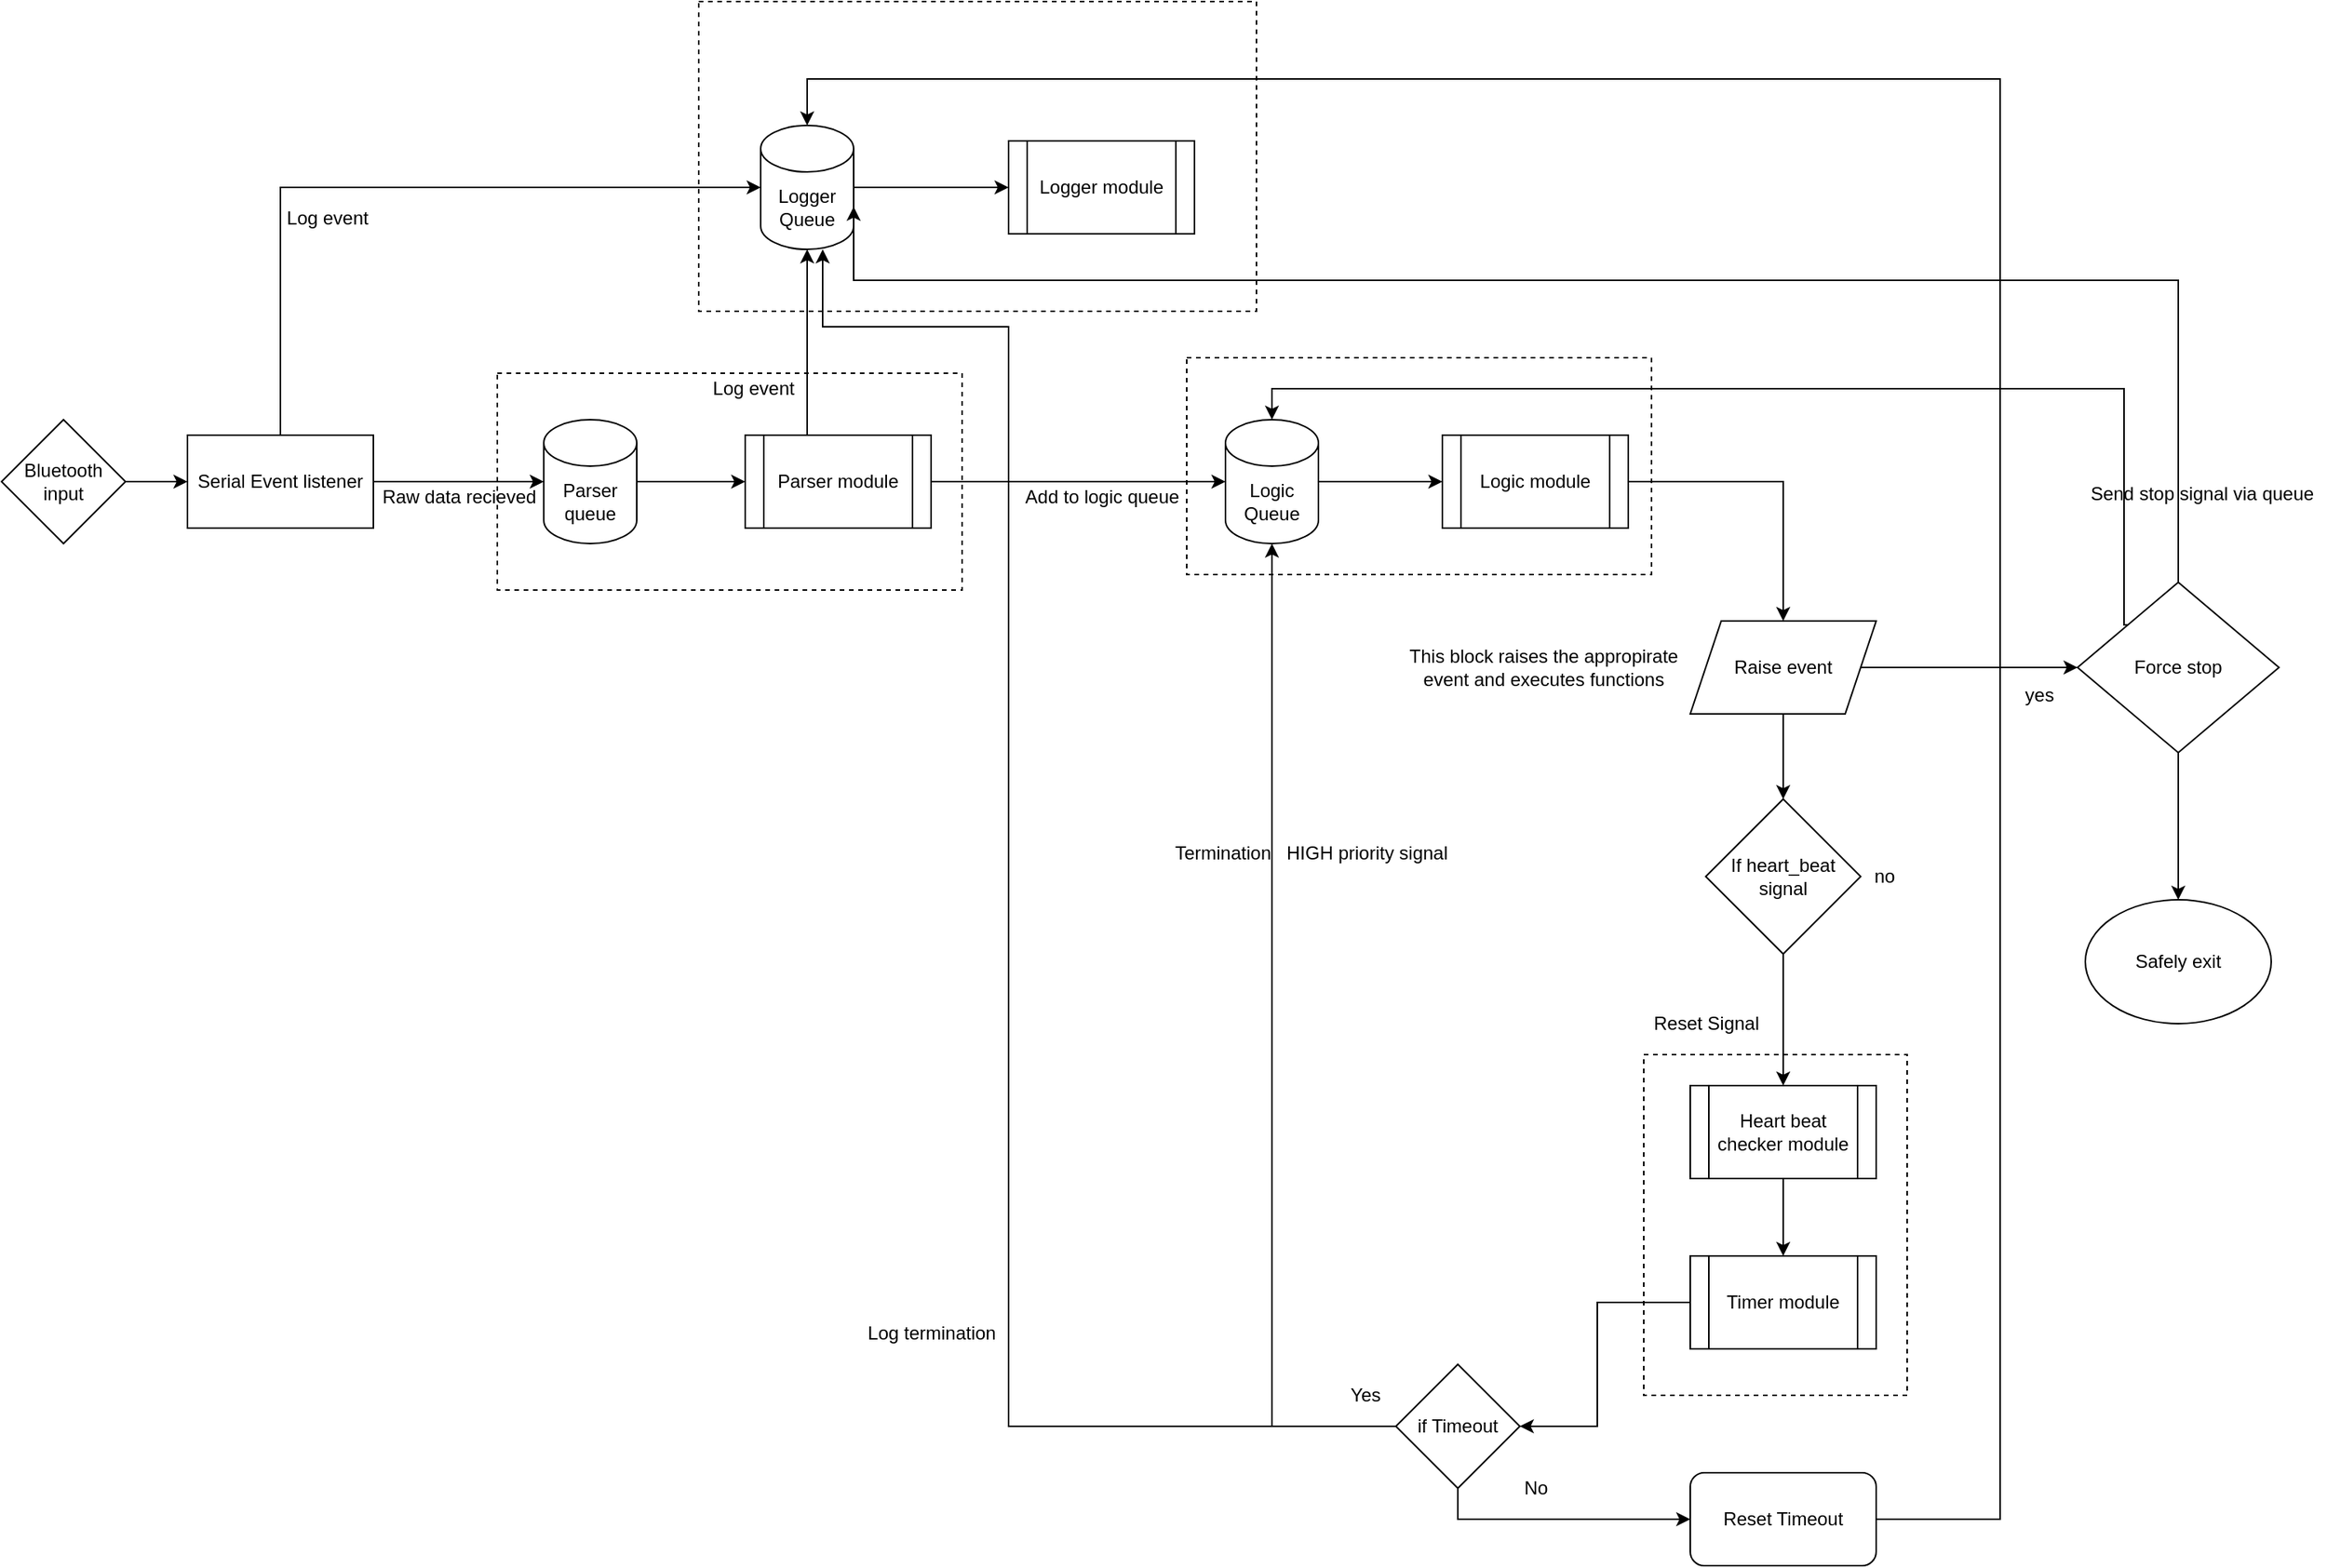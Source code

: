 <mxfile version="14.2.9" type="github">
  <diagram id="aZlOReppdM6Vbn_RqVCT" name="Page-1">
    <mxGraphModel dx="2250" dy="1340" grid="1" gridSize="10" guides="1" tooltips="1" connect="1" arrows="1" fold="1" page="1" pageScale="1" pageWidth="1600" pageHeight="1200" math="0" shadow="0">
      <root>
        <mxCell id="0" />
        <mxCell id="1" parent="0" />
        <mxCell id="UPKcbHkdnJgAcpdIiQ7b-42" value="" style="verticalLabelPosition=bottom;verticalAlign=top;html=1;shape=mxgraph.basic.rect;fillColor2=none;strokeWidth=1;size=20;indent=5;dashed=1;" vertex="1" parent="1">
          <mxGeometry x="825" y="340" width="300" height="140" as="geometry" />
        </mxCell>
        <mxCell id="UPKcbHkdnJgAcpdIiQ7b-40" value="" style="verticalLabelPosition=bottom;verticalAlign=top;html=1;shape=mxgraph.basic.rect;fillColor2=none;strokeWidth=1;size=20;indent=5;dashed=1;" vertex="1" parent="1">
          <mxGeometry x="1120" y="790" width="170" height="220" as="geometry" />
        </mxCell>
        <mxCell id="UPKcbHkdnJgAcpdIiQ7b-39" value="" style="verticalLabelPosition=bottom;verticalAlign=top;html=1;shape=mxgraph.basic.rect;fillColor2=none;strokeWidth=1;size=20;indent=5;dashed=1;" vertex="1" parent="1">
          <mxGeometry x="510" y="110" width="360" height="200" as="geometry" />
        </mxCell>
        <mxCell id="UPKcbHkdnJgAcpdIiQ7b-38" value="" style="verticalLabelPosition=bottom;verticalAlign=top;html=1;shape=mxgraph.basic.rect;fillColor2=none;strokeWidth=1;size=20;indent=5;dashed=1;" vertex="1" parent="1">
          <mxGeometry x="380" y="350" width="300" height="140" as="geometry" />
        </mxCell>
        <mxCell id="m8YfleF8tQ-FQQvyi_9Q-1" value="Logger module" style="shape=process;whiteSpace=wrap;html=1;backgroundOutline=1;" parent="1" vertex="1">
          <mxGeometry x="710" y="200" width="120" height="60" as="geometry" />
        </mxCell>
        <mxCell id="m8YfleF8tQ-FQQvyi_9Q-20" style="edgeStyle=orthogonalEdgeStyle;rounded=0;orthogonalLoop=1;jettySize=auto;html=1;exitX=0.5;exitY=0;exitDx=0;exitDy=0;entryX=0.5;entryY=1;entryDx=0;entryDy=0;entryPerimeter=0;" parent="1" source="m8YfleF8tQ-FQQvyi_9Q-2" target="4gtdM_F05GJ57js9pfhI-3" edge="1">
          <mxGeometry relative="1" as="geometry">
            <mxPoint x="580" y="270" as="targetPoint" />
            <Array as="points">
              <mxPoint x="580" y="390" />
            </Array>
          </mxGeometry>
        </mxCell>
        <mxCell id="UPKcbHkdnJgAcpdIiQ7b-4" style="edgeStyle=orthogonalEdgeStyle;rounded=0;orthogonalLoop=1;jettySize=auto;html=1;exitX=1;exitY=0.5;exitDx=0;exitDy=0;" edge="1" parent="1" source="m8YfleF8tQ-FQQvyi_9Q-2" target="4gtdM_F05GJ57js9pfhI-4">
          <mxGeometry relative="1" as="geometry" />
        </mxCell>
        <mxCell id="m8YfleF8tQ-FQQvyi_9Q-2" value="Parser module" style="shape=process;whiteSpace=wrap;html=1;backgroundOutline=1;" parent="1" vertex="1">
          <mxGeometry x="540" y="390" width="120" height="60" as="geometry" />
        </mxCell>
        <mxCell id="m8YfleF8tQ-FQQvyi_9Q-5" style="edgeStyle=orthogonalEdgeStyle;rounded=0;orthogonalLoop=1;jettySize=auto;html=1;exitX=1;exitY=0.5;exitDx=0;exitDy=0;exitPerimeter=0;" parent="1" target="m8YfleF8tQ-FQQvyi_9Q-1" edge="1" source="4gtdM_F05GJ57js9pfhI-3">
          <mxGeometry relative="1" as="geometry">
            <mxPoint x="620" y="230" as="sourcePoint" />
          </mxGeometry>
        </mxCell>
        <mxCell id="m8YfleF8tQ-FQQvyi_9Q-12" style="edgeStyle=orthogonalEdgeStyle;rounded=0;orthogonalLoop=1;jettySize=auto;html=1;exitX=1;exitY=0.5;exitDx=0;exitDy=0;entryX=0;entryY=0.5;entryDx=0;entryDy=0;" parent="1" source="m8YfleF8tQ-FQQvyi_9Q-10" target="m8YfleF8tQ-FQQvyi_9Q-11" edge="1">
          <mxGeometry relative="1" as="geometry" />
        </mxCell>
        <mxCell id="m8YfleF8tQ-FQQvyi_9Q-10" value="Bluetooth input" style="rhombus;whiteSpace=wrap;html=1;" parent="1" vertex="1">
          <mxGeometry x="60" y="380" width="80" height="80" as="geometry" />
        </mxCell>
        <mxCell id="m8YfleF8tQ-FQQvyi_9Q-18" style="edgeStyle=orthogonalEdgeStyle;rounded=0;orthogonalLoop=1;jettySize=auto;html=1;exitX=1;exitY=0.5;exitDx=0;exitDy=0;entryX=0;entryY=0.5;entryDx=0;entryDy=0;entryPerimeter=0;" parent="1" source="m8YfleF8tQ-FQQvyi_9Q-11" target="4gtdM_F05GJ57js9pfhI-1" edge="1">
          <mxGeometry relative="1" as="geometry">
            <Array as="points">
              <mxPoint x="400" y="420" />
              <mxPoint x="400" y="420" />
            </Array>
          </mxGeometry>
        </mxCell>
        <mxCell id="UPKcbHkdnJgAcpdIiQ7b-1" style="edgeStyle=orthogonalEdgeStyle;rounded=0;orthogonalLoop=1;jettySize=auto;html=1;exitX=0.5;exitY=0;exitDx=0;exitDy=0;entryX=0;entryY=0.5;entryDx=0;entryDy=0;entryPerimeter=0;" edge="1" parent="1" source="m8YfleF8tQ-FQQvyi_9Q-11" target="4gtdM_F05GJ57js9pfhI-3">
          <mxGeometry relative="1" as="geometry" />
        </mxCell>
        <mxCell id="m8YfleF8tQ-FQQvyi_9Q-11" value="Serial Event listener" style="rounded=0;whiteSpace=wrap;html=1;" parent="1" vertex="1">
          <mxGeometry x="180" y="390" width="120" height="60" as="geometry" />
        </mxCell>
        <mxCell id="m8YfleF8tQ-FQQvyi_9Q-22" value="Raw data recieved" style="text;html=1;align=center;verticalAlign=middle;resizable=0;points=[];autosize=1;" parent="1" vertex="1">
          <mxGeometry x="300" y="420" width="110" height="20" as="geometry" />
        </mxCell>
        <mxCell id="4gtdM_F05GJ57js9pfhI-2" style="edgeStyle=orthogonalEdgeStyle;rounded=0;orthogonalLoop=1;jettySize=auto;html=1;exitX=1;exitY=0.5;exitDx=0;exitDy=0;exitPerimeter=0;entryX=0;entryY=0.5;entryDx=0;entryDy=0;" parent="1" source="4gtdM_F05GJ57js9pfhI-1" target="m8YfleF8tQ-FQQvyi_9Q-2" edge="1">
          <mxGeometry relative="1" as="geometry" />
        </mxCell>
        <mxCell id="4gtdM_F05GJ57js9pfhI-1" value="Parser queue" style="shape=cylinder3;whiteSpace=wrap;html=1;boundedLbl=1;backgroundOutline=1;size=15;" parent="1" vertex="1">
          <mxGeometry x="410" y="380" width="60" height="80" as="geometry" />
        </mxCell>
        <mxCell id="4gtdM_F05GJ57js9pfhI-3" value="Logger Queue" style="shape=cylinder3;whiteSpace=wrap;html=1;boundedLbl=1;backgroundOutline=1;size=15;" parent="1" vertex="1">
          <mxGeometry x="550" y="190" width="60" height="80" as="geometry" />
        </mxCell>
        <mxCell id="4gtdM_F05GJ57js9pfhI-7" style="edgeStyle=orthogonalEdgeStyle;rounded=0;orthogonalLoop=1;jettySize=auto;html=1;exitX=1;exitY=0.5;exitDx=0;exitDy=0;exitPerimeter=0;entryX=0;entryY=0.5;entryDx=0;entryDy=0;" parent="1" source="4gtdM_F05GJ57js9pfhI-4" target="UPKcbHkdnJgAcpdIiQ7b-19" edge="1">
          <mxGeometry relative="1" as="geometry">
            <mxPoint x="970.0" y="420" as="targetPoint" />
          </mxGeometry>
        </mxCell>
        <mxCell id="4gtdM_F05GJ57js9pfhI-4" value="Logic Queue" style="shape=cylinder3;whiteSpace=wrap;html=1;boundedLbl=1;backgroundOutline=1;size=15;" parent="1" vertex="1">
          <mxGeometry x="850" y="380" width="60" height="80" as="geometry" />
        </mxCell>
        <mxCell id="4gtdM_F05GJ57js9pfhI-9" style="edgeStyle=orthogonalEdgeStyle;rounded=0;orthogonalLoop=1;jettySize=auto;html=1;exitX=1;exitY=0.5;exitDx=0;exitDy=0;" parent="1" source="UPKcbHkdnJgAcpdIiQ7b-19" target="4gtdM_F05GJ57js9pfhI-8" edge="1">
          <mxGeometry relative="1" as="geometry">
            <mxPoint x="1090.0" y="420" as="sourcePoint" />
          </mxGeometry>
        </mxCell>
        <mxCell id="UPKcbHkdnJgAcpdIiQ7b-15" style="edgeStyle=orthogonalEdgeStyle;rounded=0;orthogonalLoop=1;jettySize=auto;html=1;exitX=0.5;exitY=1;exitDx=0;exitDy=0;" edge="1" parent="1" source="4gtdM_F05GJ57js9pfhI-8" target="4gtdM_F05GJ57js9pfhI-11">
          <mxGeometry relative="1" as="geometry" />
        </mxCell>
        <mxCell id="UPKcbHkdnJgAcpdIiQ7b-25" value="" style="edgeStyle=orthogonalEdgeStyle;rounded=0;orthogonalLoop=1;jettySize=auto;html=1;" edge="1" parent="1" source="4gtdM_F05GJ57js9pfhI-8" target="UPKcbHkdnJgAcpdIiQ7b-24">
          <mxGeometry relative="1" as="geometry" />
        </mxCell>
        <mxCell id="4gtdM_F05GJ57js9pfhI-8" value="Raise event" style="shape=parallelogram;perimeter=parallelogramPerimeter;whiteSpace=wrap;html=1;fixedSize=1;" parent="1" vertex="1">
          <mxGeometry x="1150" y="510" width="120" height="60" as="geometry" />
        </mxCell>
        <mxCell id="4gtdM_F05GJ57js9pfhI-14" value="" style="edgeStyle=orthogonalEdgeStyle;rounded=0;orthogonalLoop=1;jettySize=auto;html=1;exitX=0.5;exitY=1;exitDx=0;exitDy=0;entryX=0.5;entryY=0;entryDx=0;entryDy=0;" parent="1" source="4gtdM_F05GJ57js9pfhI-11" target="UPKcbHkdnJgAcpdIiQ7b-33" edge="1">
          <mxGeometry relative="1" as="geometry" />
        </mxCell>
        <mxCell id="4gtdM_F05GJ57js9pfhI-11" value="If heart_beat signal" style="rhombus;whiteSpace=wrap;html=1;" parent="1" vertex="1">
          <mxGeometry x="1160" y="625" width="100" height="100" as="geometry" />
        </mxCell>
        <mxCell id="4gtdM_F05GJ57js9pfhI-16" value="Reset Signal" style="text;html=1;align=center;verticalAlign=middle;resizable=0;points=[];autosize=1;" parent="1" vertex="1">
          <mxGeometry x="1120" y="760" width="80" height="20" as="geometry" />
        </mxCell>
        <mxCell id="4gtdM_F05GJ57js9pfhI-17" value="no" style="text;html=1;align=center;verticalAlign=middle;resizable=0;points=[];autosize=1;" parent="1" vertex="1">
          <mxGeometry x="1260" y="665" width="30" height="20" as="geometry" />
        </mxCell>
        <mxCell id="4gtdM_F05GJ57js9pfhI-22" value="" style="edgeStyle=orthogonalEdgeStyle;rounded=0;orthogonalLoop=1;jettySize=auto;html=1;entryX=0.5;entryY=1;entryDx=0;entryDy=0;entryPerimeter=0;" parent="1" source="4gtdM_F05GJ57js9pfhI-18" target="4gtdM_F05GJ57js9pfhI-4" edge="1">
          <mxGeometry relative="1" as="geometry">
            <mxPoint x="890.0" y="910" as="targetPoint" />
          </mxGeometry>
        </mxCell>
        <mxCell id="UPKcbHkdnJgAcpdIiQ7b-44" style="edgeStyle=orthogonalEdgeStyle;rounded=0;orthogonalLoop=1;jettySize=auto;html=1;exitX=0.5;exitY=1;exitDx=0;exitDy=0;entryX=0;entryY=0.5;entryDx=0;entryDy=0;" edge="1" parent="1" source="4gtdM_F05GJ57js9pfhI-18" target="UPKcbHkdnJgAcpdIiQ7b-9">
          <mxGeometry relative="1" as="geometry" />
        </mxCell>
        <mxCell id="4gtdM_F05GJ57js9pfhI-18" value="if Timeout " style="rhombus;whiteSpace=wrap;html=1;" parent="1" vertex="1">
          <mxGeometry x="960" y="990" width="80" height="80" as="geometry" />
        </mxCell>
        <mxCell id="4gtdM_F05GJ57js9pfhI-25" style="edgeStyle=orthogonalEdgeStyle;rounded=0;orthogonalLoop=1;jettySize=auto;html=1;exitX=0;exitY=0.5;exitDx=0;exitDy=0;entryX=0.667;entryY=1;entryDx=0;entryDy=0;entryPerimeter=0;" parent="1" source="4gtdM_F05GJ57js9pfhI-18" target="4gtdM_F05GJ57js9pfhI-3" edge="1">
          <mxGeometry relative="1" as="geometry">
            <Array as="points">
              <mxPoint x="710" y="1030" />
              <mxPoint x="710" y="320" />
              <mxPoint x="590" y="320" />
            </Array>
            <mxPoint x="840.0" y="880" as="sourcePoint" />
          </mxGeometry>
        </mxCell>
        <mxCell id="4gtdM_F05GJ57js9pfhI-24" value="Termination &amp;nbsp; HIGH priority signal" style="text;html=1;align=center;verticalAlign=middle;resizable=0;points=[];autosize=1;" parent="1" vertex="1">
          <mxGeometry x="810" y="650" width="190" height="20" as="geometry" />
        </mxCell>
        <mxCell id="UPKcbHkdnJgAcpdIiQ7b-5" value="Yes" style="text;html=1;align=center;verticalAlign=middle;resizable=0;points=[];autosize=1;" vertex="1" parent="1">
          <mxGeometry x="920" y="1000" width="40" height="20" as="geometry" />
        </mxCell>
        <mxCell id="UPKcbHkdnJgAcpdIiQ7b-23" style="edgeStyle=orthogonalEdgeStyle;rounded=0;orthogonalLoop=1;jettySize=auto;html=1;exitX=0;exitY=0.5;exitDx=0;exitDy=0;entryX=1;entryY=0.5;entryDx=0;entryDy=0;" edge="1" parent="1" source="UPKcbHkdnJgAcpdIiQ7b-8" target="4gtdM_F05GJ57js9pfhI-18">
          <mxGeometry relative="1" as="geometry">
            <Array as="points">
              <mxPoint x="1090" y="950" />
              <mxPoint x="1090" y="1030" />
            </Array>
          </mxGeometry>
        </mxCell>
        <mxCell id="UPKcbHkdnJgAcpdIiQ7b-8" value="Timer module" style="shape=process;whiteSpace=wrap;html=1;backgroundOutline=1;" vertex="1" parent="1">
          <mxGeometry x="1150" y="920" width="120" height="60" as="geometry" />
        </mxCell>
        <mxCell id="UPKcbHkdnJgAcpdIiQ7b-13" style="edgeStyle=orthogonalEdgeStyle;rounded=0;orthogonalLoop=1;jettySize=auto;html=1;exitX=1;exitY=0.5;exitDx=0;exitDy=0;entryX=0.5;entryY=0;entryDx=0;entryDy=0;entryPerimeter=0;" edge="1" parent="1" source="UPKcbHkdnJgAcpdIiQ7b-9" target="4gtdM_F05GJ57js9pfhI-3">
          <mxGeometry relative="1" as="geometry">
            <Array as="points">
              <mxPoint x="1350" y="1090" />
              <mxPoint x="1350" y="160" />
              <mxPoint x="580" y="160" />
            </Array>
          </mxGeometry>
        </mxCell>
        <mxCell id="UPKcbHkdnJgAcpdIiQ7b-9" value="Reset Timeout" style="rounded=1;whiteSpace=wrap;html=1;" vertex="1" parent="1">
          <mxGeometry x="1150" y="1060" width="120" height="60" as="geometry" />
        </mxCell>
        <mxCell id="UPKcbHkdnJgAcpdIiQ7b-11" value="Log event" style="text;html=1;align=center;verticalAlign=middle;resizable=0;points=[];autosize=1;" vertex="1" parent="1">
          <mxGeometry x="235" y="240" width="70" height="20" as="geometry" />
        </mxCell>
        <mxCell id="UPKcbHkdnJgAcpdIiQ7b-12" value="Log event" style="text;html=1;align=center;verticalAlign=middle;resizable=0;points=[];autosize=1;" vertex="1" parent="1">
          <mxGeometry x="510" y="350" width="70" height="20" as="geometry" />
        </mxCell>
        <mxCell id="UPKcbHkdnJgAcpdIiQ7b-14" value="Add to logic queue " style="text;html=1;align=center;verticalAlign=middle;resizable=0;points=[];autosize=1;" vertex="1" parent="1">
          <mxGeometry x="715" y="420" width="110" height="20" as="geometry" />
        </mxCell>
        <mxCell id="UPKcbHkdnJgAcpdIiQ7b-19" value="&lt;div&gt;Logic module&lt;/div&gt;" style="shape=process;whiteSpace=wrap;html=1;backgroundOutline=1;" vertex="1" parent="1">
          <mxGeometry x="990" y="390" width="120" height="60" as="geometry" />
        </mxCell>
        <mxCell id="UPKcbHkdnJgAcpdIiQ7b-20" value="Log termination" style="text;html=1;align=center;verticalAlign=middle;resizable=0;points=[];autosize=1;" vertex="1" parent="1">
          <mxGeometry x="610" y="960" width="100" height="20" as="geometry" />
        </mxCell>
        <mxCell id="UPKcbHkdnJgAcpdIiQ7b-28" style="edgeStyle=orthogonalEdgeStyle;rounded=0;orthogonalLoop=1;jettySize=auto;html=1;exitX=0.5;exitY=0;exitDx=0;exitDy=0;entryX=1;entryY=0;entryDx=0;entryDy=52.5;entryPerimeter=0;" edge="1" parent="1" source="UPKcbHkdnJgAcpdIiQ7b-24" target="4gtdM_F05GJ57js9pfhI-3">
          <mxGeometry relative="1" as="geometry">
            <Array as="points">
              <mxPoint x="1465" y="290" />
              <mxPoint x="610" y="290" />
            </Array>
          </mxGeometry>
        </mxCell>
        <mxCell id="UPKcbHkdnJgAcpdIiQ7b-30" style="edgeStyle=orthogonalEdgeStyle;rounded=0;orthogonalLoop=1;jettySize=auto;html=1;exitX=0;exitY=0;exitDx=0;exitDy=0;entryX=0.5;entryY=0;entryDx=0;entryDy=0;entryPerimeter=0;" edge="1" parent="1" source="UPKcbHkdnJgAcpdIiQ7b-24" target="4gtdM_F05GJ57js9pfhI-4">
          <mxGeometry relative="1" as="geometry">
            <Array as="points">
              <mxPoint x="1430" y="513" />
              <mxPoint x="1430" y="360" />
              <mxPoint x="880" y="360" />
            </Array>
          </mxGeometry>
        </mxCell>
        <mxCell id="UPKcbHkdnJgAcpdIiQ7b-32" value="" style="edgeStyle=orthogonalEdgeStyle;rounded=0;orthogonalLoop=1;jettySize=auto;html=1;" edge="1" parent="1" source="UPKcbHkdnJgAcpdIiQ7b-24" target="UPKcbHkdnJgAcpdIiQ7b-31">
          <mxGeometry relative="1" as="geometry" />
        </mxCell>
        <mxCell id="UPKcbHkdnJgAcpdIiQ7b-24" value="Force stop" style="rhombus;whiteSpace=wrap;html=1;" vertex="1" parent="1">
          <mxGeometry x="1400" y="485" width="130" height="110" as="geometry" />
        </mxCell>
        <mxCell id="UPKcbHkdnJgAcpdIiQ7b-26" value="&lt;div&gt;yes&lt;/div&gt;&lt;div&gt;&lt;br&gt;&lt;/div&gt;" style="text;html=1;align=center;verticalAlign=middle;resizable=0;points=[];autosize=1;" vertex="1" parent="1">
          <mxGeometry x="1360" y="550" width="30" height="30" as="geometry" />
        </mxCell>
        <mxCell id="UPKcbHkdnJgAcpdIiQ7b-27" value="&lt;div&gt;This block raises the appropirate &lt;br&gt;&lt;/div&gt;&lt;div&gt;event and executes functions&lt;/div&gt;" style="text;html=1;align=center;verticalAlign=middle;resizable=0;points=[];autosize=1;" vertex="1" parent="1">
          <mxGeometry x="960" y="525" width="190" height="30" as="geometry" />
        </mxCell>
        <mxCell id="UPKcbHkdnJgAcpdIiQ7b-29" value="&lt;div&gt;Send stop signal via queue&lt;/div&gt;&lt;div&gt;&lt;br&gt;&lt;/div&gt;" style="text;html=1;align=center;verticalAlign=middle;resizable=0;points=[];autosize=1;" vertex="1" parent="1">
          <mxGeometry x="1400" y="420" width="160" height="30" as="geometry" />
        </mxCell>
        <mxCell id="UPKcbHkdnJgAcpdIiQ7b-31" value="Safely exit" style="ellipse;whiteSpace=wrap;html=1;" vertex="1" parent="1">
          <mxGeometry x="1405" y="690" width="120" height="80" as="geometry" />
        </mxCell>
        <mxCell id="UPKcbHkdnJgAcpdIiQ7b-35" value="" style="edgeStyle=orthogonalEdgeStyle;rounded=0;orthogonalLoop=1;jettySize=auto;html=1;" edge="1" parent="1" source="UPKcbHkdnJgAcpdIiQ7b-33" target="UPKcbHkdnJgAcpdIiQ7b-8">
          <mxGeometry relative="1" as="geometry" />
        </mxCell>
        <mxCell id="UPKcbHkdnJgAcpdIiQ7b-33" value="Heart beat checker module" style="shape=process;whiteSpace=wrap;html=1;backgroundOutline=1;" vertex="1" parent="1">
          <mxGeometry x="1150" y="810" width="120" height="60" as="geometry" />
        </mxCell>
        <mxCell id="UPKcbHkdnJgAcpdIiQ7b-45" value="No" style="text;html=1;align=center;verticalAlign=middle;resizable=0;points=[];autosize=1;" vertex="1" parent="1">
          <mxGeometry x="1035" y="1060" width="30" height="20" as="geometry" />
        </mxCell>
      </root>
    </mxGraphModel>
  </diagram>
</mxfile>
